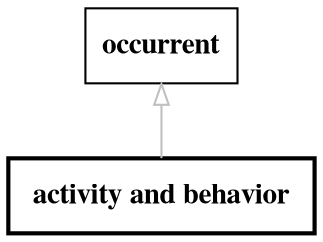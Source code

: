 // biolink model
digraph {
	graph [fontsize=32 penwidth=5]
	node [color=black fontname="times bold" shape=rectangle]
	edge [color=gray fontcolor=darkgray]
	"activity and behavior" [label=" activity and behavior " style=bold]
	occurrent -> "activity and behavior" [label="" arrowtail=onormal dir=back]
}
